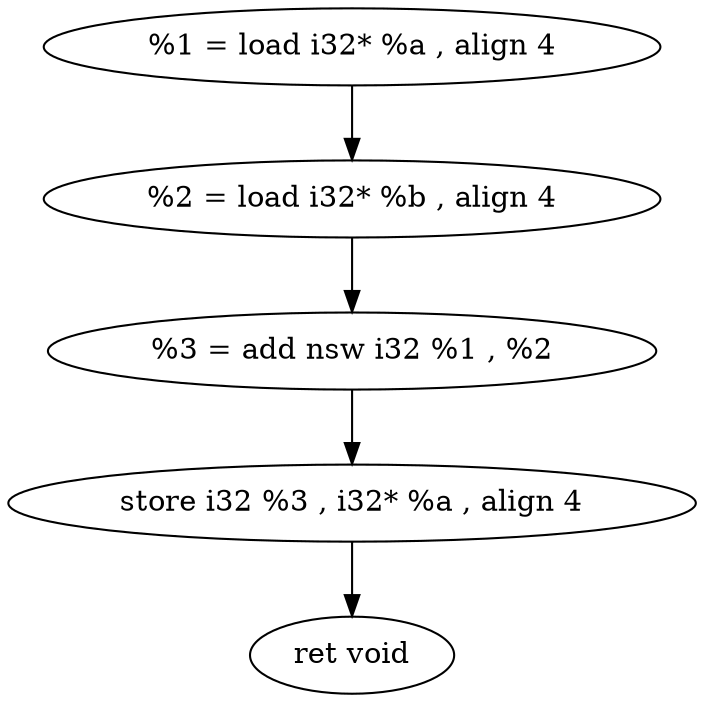 digraph {
	node [label="\N"];
	graph [bb="0,0,330,334"];
	75 [label="%1 = load i32* %a , align 4", pos="165,315", width="4.1111", height="0.51389"];
	76 [label="%2 = load i32* %b , align 4", pos="165,241", width="4.1111", height="0.51389"];
	77 [label="%3 = add nsw i32 %1 , %2", pos="165,167", width="4.0556", height="0.51389"];
	78 [label="store i32 %3 , i32* %a , align 4", pos="165,93", width="4.5833", height="0.51389"];
	79 [label="ret void", pos="165,19", width="1.3611", height="0.51389"];
	75 -> 76 [pos="e,165,259.67 165,296.33 165,288.26 165,278.65 165,269.71"];
	76 -> 77 [pos="e,165,185.67 165,222.33 165,214.26 165,204.65 165,195.71"];
	77 -> 78 [pos="e,165,111.67 165,148.33 165,140.26 165,130.65 165,121.71"];
	78 -> 79 [pos="e,165,37.667 165,74.327 165,66.264 165,56.648 165,47.711"];
}
